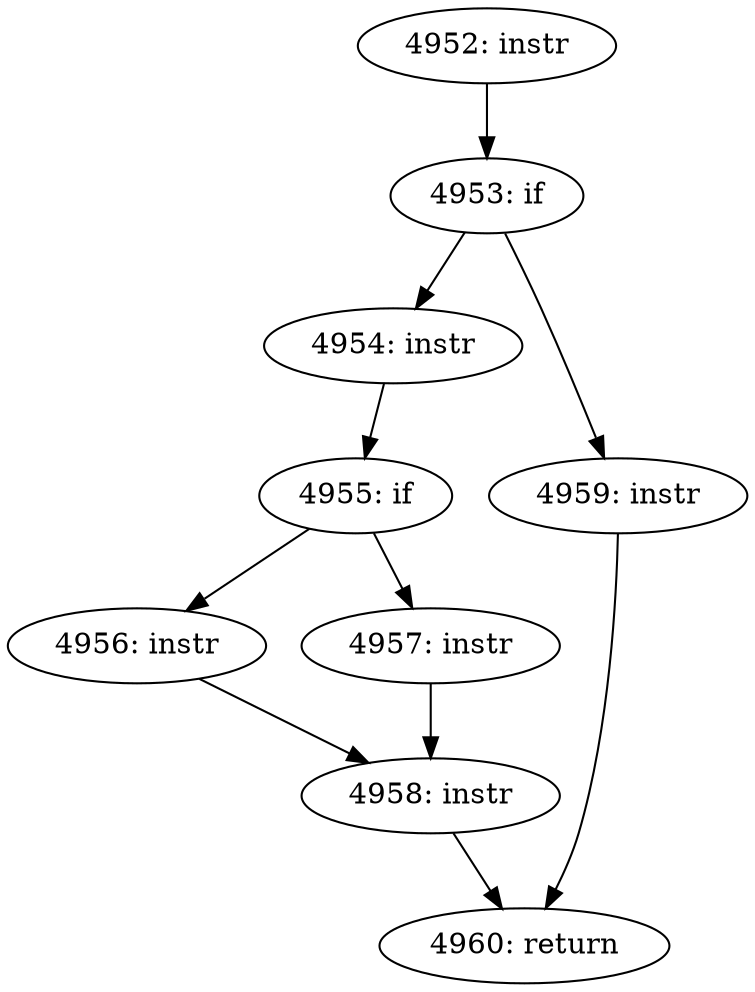 digraph CFG_tcp_ack_probe {
4952 [label="4952: instr"]
	4952 -> 4953
4953 [label="4953: if"]
	4953 -> 4954
	4953 -> 4959
4954 [label="4954: instr"]
	4954 -> 4955
4955 [label="4955: if"]
	4955 -> 4956
	4955 -> 4957
4956 [label="4956: instr"]
	4956 -> 4958
4957 [label="4957: instr"]
	4957 -> 4958
4958 [label="4958: instr"]
	4958 -> 4960
4959 [label="4959: instr"]
	4959 -> 4960
4960 [label="4960: return"]
	
}
